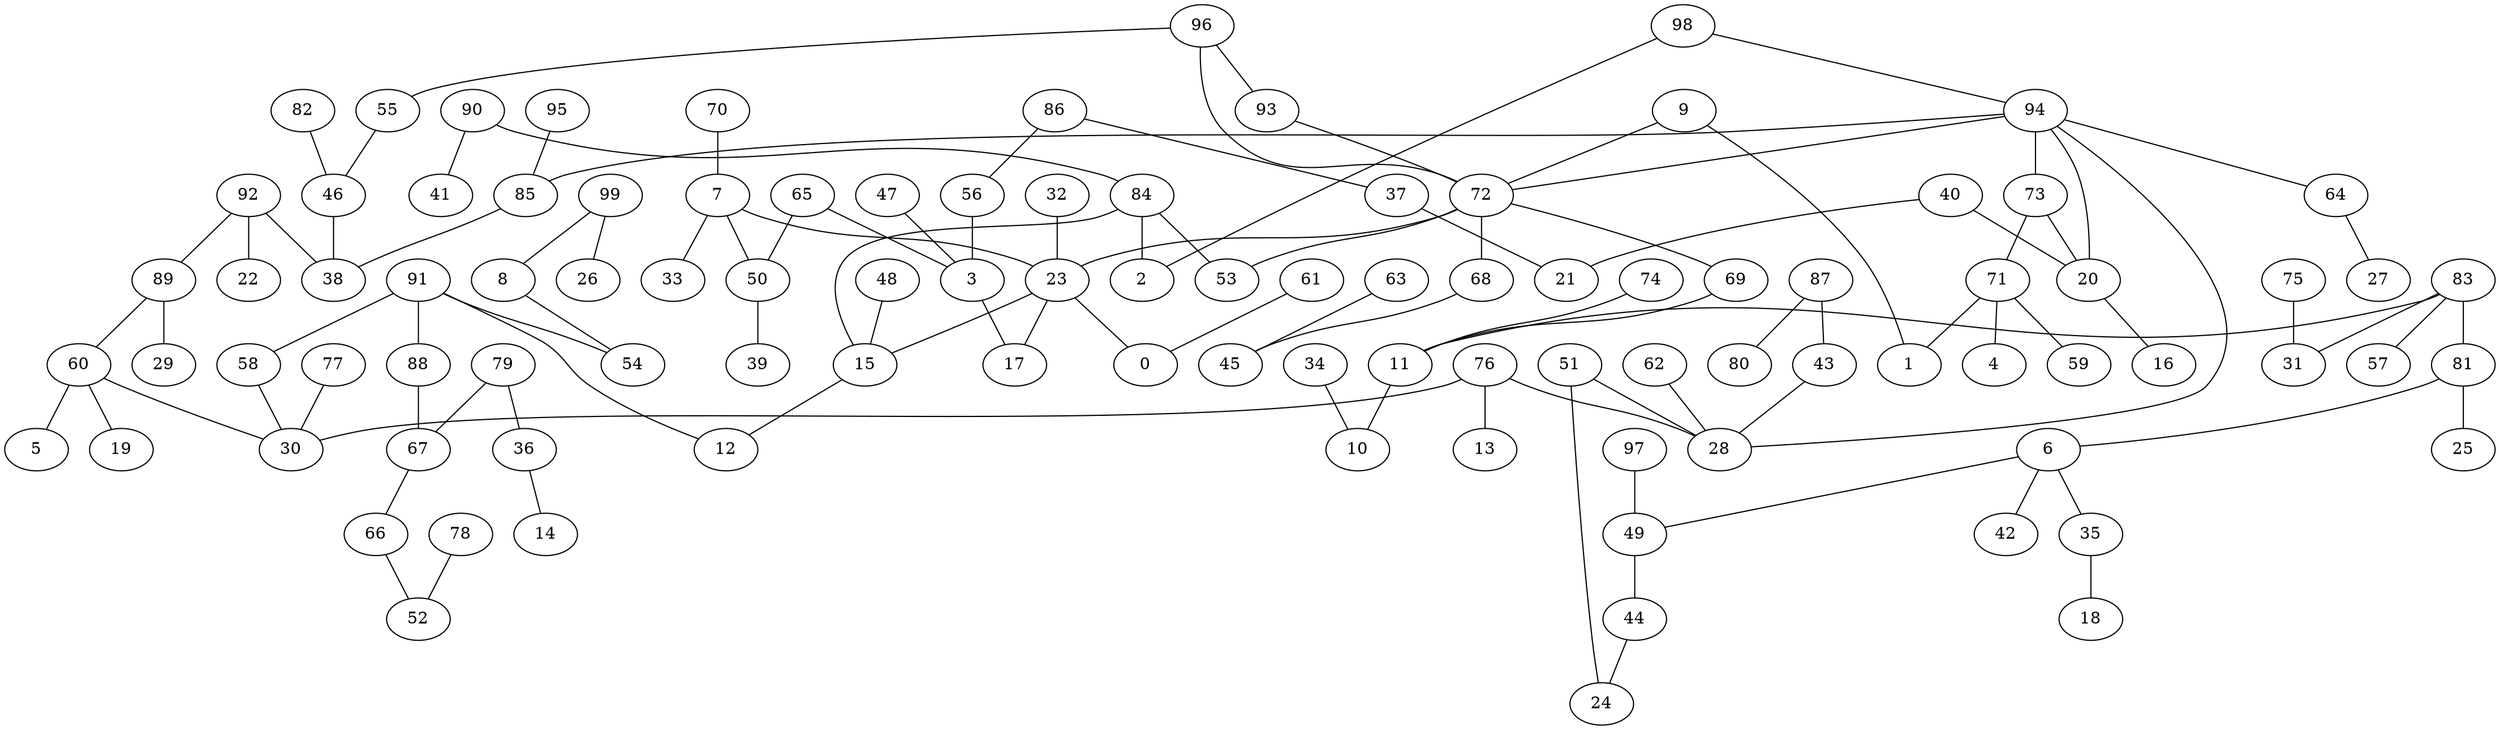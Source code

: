 digraph GG_graph {

subgraph G_graph {
edge [color = black]
"48" -> "15" [dir = none]
"97" -> "49" [dir = none]
"78" -> "52" [dir = none]
"82" -> "46" [dir = none]
"63" -> "45" [dir = none]
"99" -> "26" [dir = none]
"99" -> "8" [dir = none]
"49" -> "44" [dir = none]
"9" -> "1" [dir = none]
"60" -> "19" [dir = none]
"60" -> "5" [dir = none]
"60" -> "30" [dir = none]
"89" -> "29" [dir = none]
"98" -> "94" [dir = none]
"77" -> "30" [dir = none]
"87" -> "80" [dir = none]
"87" -> "43" [dir = none]
"74" -> "11" [dir = none]
"32" -> "23" [dir = none]
"75" -> "31" [dir = none]
"65" -> "3" [dir = none]
"7" -> "33" [dir = none]
"7" -> "50" [dir = none]
"7" -> "23" [dir = none]
"85" -> "38" [dir = none]
"23" -> "17" [dir = none]
"23" -> "0" [dir = none]
"23" -> "15" [dir = none]
"88" -> "67" [dir = none]
"83" -> "57" [dir = none]
"83" -> "31" [dir = none]
"83" -> "81" [dir = none]
"83" -> "11" [dir = none]
"72" -> "53" [dir = none]
"72" -> "69" [dir = none]
"72" -> "68" [dir = none]
"72" -> "23" [dir = none]
"3" -> "17" [dir = none]
"62" -> "28" [dir = none]
"15" -> "12" [dir = none]
"91" -> "58" [dir = none]
"91" -> "54" [dir = none]
"91" -> "88" [dir = none]
"91" -> "12" [dir = none]
"94" -> "64" [dir = none]
"94" -> "20" [dir = none]
"94" -> "73" [dir = none]
"94" -> "85" [dir = none]
"94" -> "28" [dir = none]
"94" -> "72" [dir = none]
"68" -> "45" [dir = none]
"90" -> "41" [dir = none]
"90" -> "84" [dir = none]
"11" -> "10" [dir = none]
"73" -> "71" [dir = none]
"71" -> "4" [dir = none]
"71" -> "59" [dir = none]
"71" -> "1" [dir = none]
"92" -> "22" [dir = none]
"92" -> "89" [dir = none]
"92" -> "38" [dir = none]
"84" -> "2" [dir = none]
"84" -> "15" [dir = none]
"86" -> "37" [dir = none]
"20" -> "16" [dir = none]
"40" -> "21" [dir = none]
"40" -> "20" [dir = none]
"81" -> "25" [dir = none]
"81" -> "6" [dir = none]
"69" -> "11" [dir = none]
"95" -> "85" [dir = none]
"34" -> "10" [dir = none]
"8" -> "54" [dir = none]
"35" -> "18" [dir = none]
"44" -> "24" [dir = none]
"64" -> "27" [dir = none]
"79" -> "36" [dir = none]
"79" -> "67" [dir = none]
"56" -> "3" [dir = none]
"51" -> "28" [dir = none]
"37" -> "21" [dir = none]
"46" -> "38" [dir = none]
"67" -> "66" [dir = none]
"50" -> "39" [dir = none]
"70" -> "7" [dir = none]
"66" -> "52" [dir = none]
"96" -> "93" [dir = none]
"96" -> "55" [dir = none]
"96" -> "72" [dir = none]
"43" -> "28" [dir = none]
"47" -> "3" [dir = none]
"36" -> "14" [dir = none]
"76" -> "13" [dir = none]
"76" -> "30" [dir = none]
"76" -> "28" [dir = none]
"6" -> "42" [dir = none]
"6" -> "49" [dir = none]
"6" -> "35" [dir = none]
"61" -> "0" [dir = none]
"86" -> "56" [dir = none]
"84" -> "53" [dir = none]
"9" -> "72" [dir = none]
"73" -> "20" [dir = none]
"98" -> "2" [dir = none]
"51" -> "24" [dir = none]
"93" -> "72" [dir = none]
"55" -> "46" [dir = none]
"65" -> "50" [dir = none]
"58" -> "30" [dir = none]
"89" -> "60" [dir = none]
}

}
